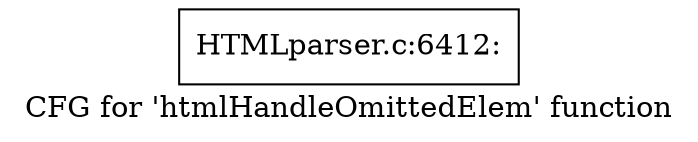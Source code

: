 digraph "CFG for 'htmlHandleOmittedElem' function" {
	label="CFG for 'htmlHandleOmittedElem' function";

	Node0x3d58220 [shape=record,label="{HTMLparser.c:6412:}"];
}
